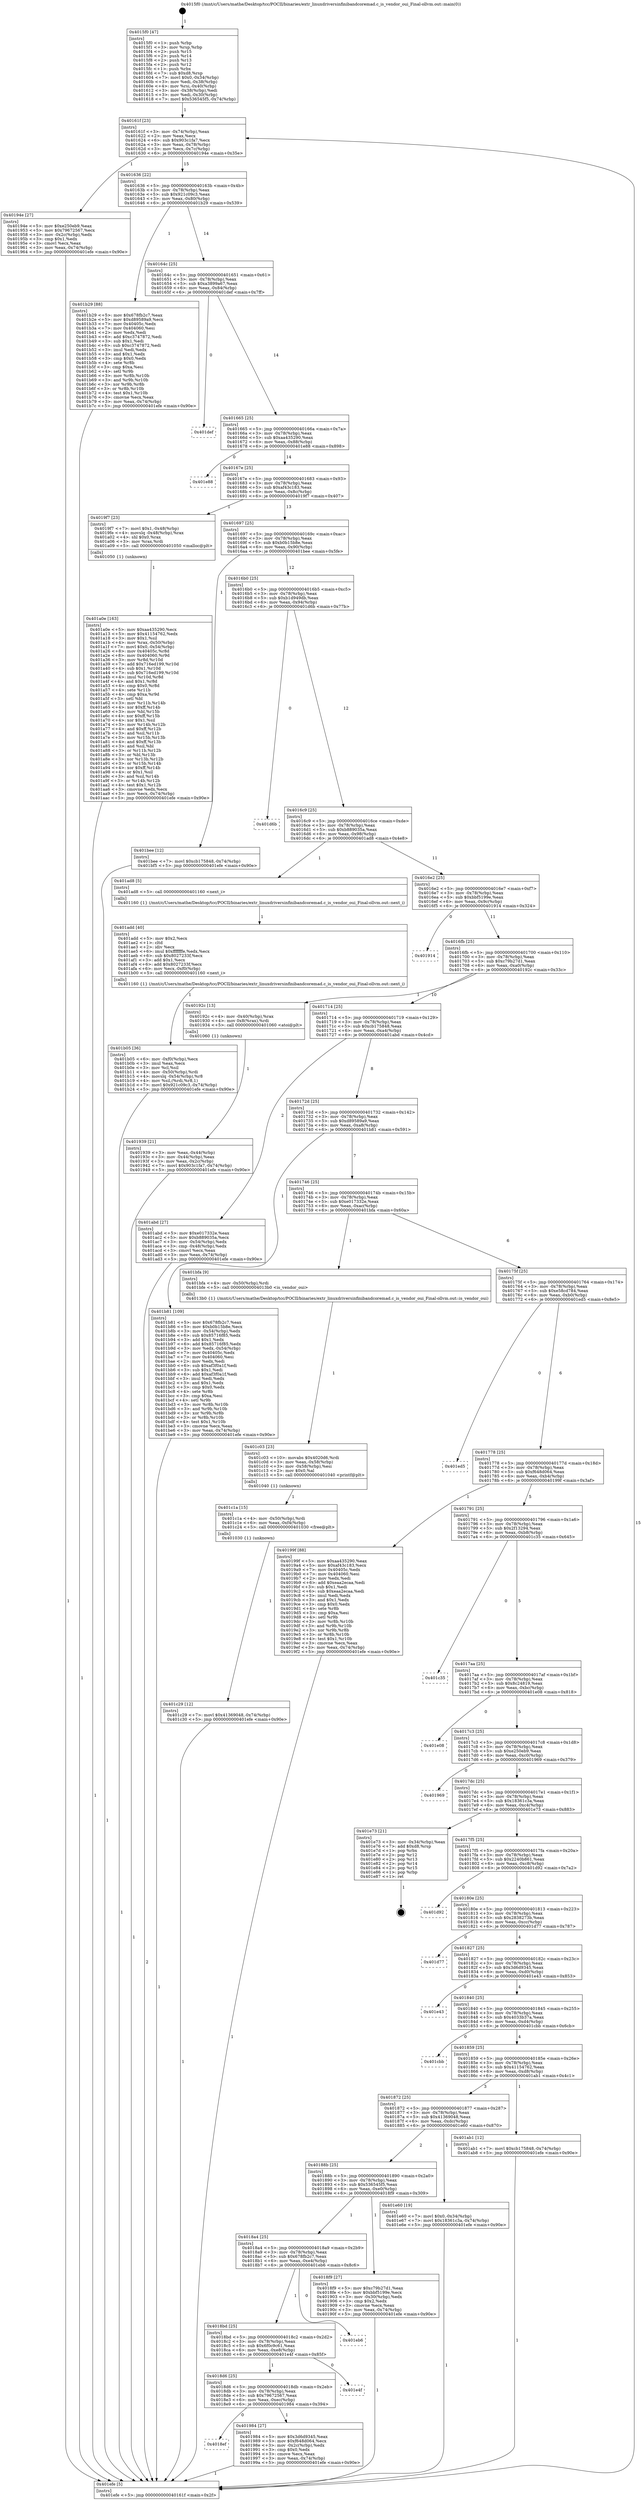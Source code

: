 digraph "0x4015f0" {
  label = "0x4015f0 (/mnt/c/Users/mathe/Desktop/tcc/POCII/binaries/extr_linuxdriversinfinibandcoremad.c_is_vendor_oui_Final-ollvm.out::main(0))"
  labelloc = "t"
  node[shape=record]

  Entry [label="",width=0.3,height=0.3,shape=circle,fillcolor=black,style=filled]
  "0x40161f" [label="{
     0x40161f [23]\l
     | [instrs]\l
     &nbsp;&nbsp;0x40161f \<+3\>: mov -0x74(%rbp),%eax\l
     &nbsp;&nbsp;0x401622 \<+2\>: mov %eax,%ecx\l
     &nbsp;&nbsp;0x401624 \<+6\>: sub $0x903c1fa7,%ecx\l
     &nbsp;&nbsp;0x40162a \<+3\>: mov %eax,-0x78(%rbp)\l
     &nbsp;&nbsp;0x40162d \<+3\>: mov %ecx,-0x7c(%rbp)\l
     &nbsp;&nbsp;0x401630 \<+6\>: je 000000000040194e \<main+0x35e\>\l
  }"]
  "0x40194e" [label="{
     0x40194e [27]\l
     | [instrs]\l
     &nbsp;&nbsp;0x40194e \<+5\>: mov $0xe250eb9,%eax\l
     &nbsp;&nbsp;0x401953 \<+5\>: mov $0x79672567,%ecx\l
     &nbsp;&nbsp;0x401958 \<+3\>: mov -0x2c(%rbp),%edx\l
     &nbsp;&nbsp;0x40195b \<+3\>: cmp $0x1,%edx\l
     &nbsp;&nbsp;0x40195e \<+3\>: cmovl %ecx,%eax\l
     &nbsp;&nbsp;0x401961 \<+3\>: mov %eax,-0x74(%rbp)\l
     &nbsp;&nbsp;0x401964 \<+5\>: jmp 0000000000401efe \<main+0x90e\>\l
  }"]
  "0x401636" [label="{
     0x401636 [22]\l
     | [instrs]\l
     &nbsp;&nbsp;0x401636 \<+5\>: jmp 000000000040163b \<main+0x4b\>\l
     &nbsp;&nbsp;0x40163b \<+3\>: mov -0x78(%rbp),%eax\l
     &nbsp;&nbsp;0x40163e \<+5\>: sub $0x921c09c3,%eax\l
     &nbsp;&nbsp;0x401643 \<+3\>: mov %eax,-0x80(%rbp)\l
     &nbsp;&nbsp;0x401646 \<+6\>: je 0000000000401b29 \<main+0x539\>\l
  }"]
  Exit [label="",width=0.3,height=0.3,shape=circle,fillcolor=black,style=filled,peripheries=2]
  "0x401b29" [label="{
     0x401b29 [88]\l
     | [instrs]\l
     &nbsp;&nbsp;0x401b29 \<+5\>: mov $0x678fb2c7,%eax\l
     &nbsp;&nbsp;0x401b2e \<+5\>: mov $0xd89589a9,%ecx\l
     &nbsp;&nbsp;0x401b33 \<+7\>: mov 0x40405c,%edx\l
     &nbsp;&nbsp;0x401b3a \<+7\>: mov 0x404060,%esi\l
     &nbsp;&nbsp;0x401b41 \<+2\>: mov %edx,%edi\l
     &nbsp;&nbsp;0x401b43 \<+6\>: add $0xc3747872,%edi\l
     &nbsp;&nbsp;0x401b49 \<+3\>: sub $0x1,%edi\l
     &nbsp;&nbsp;0x401b4c \<+6\>: sub $0xc3747872,%edi\l
     &nbsp;&nbsp;0x401b52 \<+3\>: imul %edi,%edx\l
     &nbsp;&nbsp;0x401b55 \<+3\>: and $0x1,%edx\l
     &nbsp;&nbsp;0x401b58 \<+3\>: cmp $0x0,%edx\l
     &nbsp;&nbsp;0x401b5b \<+4\>: sete %r8b\l
     &nbsp;&nbsp;0x401b5f \<+3\>: cmp $0xa,%esi\l
     &nbsp;&nbsp;0x401b62 \<+4\>: setl %r9b\l
     &nbsp;&nbsp;0x401b66 \<+3\>: mov %r8b,%r10b\l
     &nbsp;&nbsp;0x401b69 \<+3\>: and %r9b,%r10b\l
     &nbsp;&nbsp;0x401b6c \<+3\>: xor %r9b,%r8b\l
     &nbsp;&nbsp;0x401b6f \<+3\>: or %r8b,%r10b\l
     &nbsp;&nbsp;0x401b72 \<+4\>: test $0x1,%r10b\l
     &nbsp;&nbsp;0x401b76 \<+3\>: cmovne %ecx,%eax\l
     &nbsp;&nbsp;0x401b79 \<+3\>: mov %eax,-0x74(%rbp)\l
     &nbsp;&nbsp;0x401b7c \<+5\>: jmp 0000000000401efe \<main+0x90e\>\l
  }"]
  "0x40164c" [label="{
     0x40164c [25]\l
     | [instrs]\l
     &nbsp;&nbsp;0x40164c \<+5\>: jmp 0000000000401651 \<main+0x61\>\l
     &nbsp;&nbsp;0x401651 \<+3\>: mov -0x78(%rbp),%eax\l
     &nbsp;&nbsp;0x401654 \<+5\>: sub $0xa3899a67,%eax\l
     &nbsp;&nbsp;0x401659 \<+6\>: mov %eax,-0x84(%rbp)\l
     &nbsp;&nbsp;0x40165f \<+6\>: je 0000000000401def \<main+0x7ff\>\l
  }"]
  "0x401c29" [label="{
     0x401c29 [12]\l
     | [instrs]\l
     &nbsp;&nbsp;0x401c29 \<+7\>: movl $0x41369048,-0x74(%rbp)\l
     &nbsp;&nbsp;0x401c30 \<+5\>: jmp 0000000000401efe \<main+0x90e\>\l
  }"]
  "0x401def" [label="{
     0x401def\l
  }", style=dashed]
  "0x401665" [label="{
     0x401665 [25]\l
     | [instrs]\l
     &nbsp;&nbsp;0x401665 \<+5\>: jmp 000000000040166a \<main+0x7a\>\l
     &nbsp;&nbsp;0x40166a \<+3\>: mov -0x78(%rbp),%eax\l
     &nbsp;&nbsp;0x40166d \<+5\>: sub $0xaa435290,%eax\l
     &nbsp;&nbsp;0x401672 \<+6\>: mov %eax,-0x88(%rbp)\l
     &nbsp;&nbsp;0x401678 \<+6\>: je 0000000000401e88 \<main+0x898\>\l
  }"]
  "0x401c1a" [label="{
     0x401c1a [15]\l
     | [instrs]\l
     &nbsp;&nbsp;0x401c1a \<+4\>: mov -0x50(%rbp),%rdi\l
     &nbsp;&nbsp;0x401c1e \<+6\>: mov %eax,-0xf4(%rbp)\l
     &nbsp;&nbsp;0x401c24 \<+5\>: call 0000000000401030 \<free@plt\>\l
     | [calls]\l
     &nbsp;&nbsp;0x401030 \{1\} (unknown)\l
  }"]
  "0x401e88" [label="{
     0x401e88\l
  }", style=dashed]
  "0x40167e" [label="{
     0x40167e [25]\l
     | [instrs]\l
     &nbsp;&nbsp;0x40167e \<+5\>: jmp 0000000000401683 \<main+0x93\>\l
     &nbsp;&nbsp;0x401683 \<+3\>: mov -0x78(%rbp),%eax\l
     &nbsp;&nbsp;0x401686 \<+5\>: sub $0xaf43c183,%eax\l
     &nbsp;&nbsp;0x40168b \<+6\>: mov %eax,-0x8c(%rbp)\l
     &nbsp;&nbsp;0x401691 \<+6\>: je 00000000004019f7 \<main+0x407\>\l
  }"]
  "0x401c03" [label="{
     0x401c03 [23]\l
     | [instrs]\l
     &nbsp;&nbsp;0x401c03 \<+10\>: movabs $0x4020d6,%rdi\l
     &nbsp;&nbsp;0x401c0d \<+3\>: mov %eax,-0x58(%rbp)\l
     &nbsp;&nbsp;0x401c10 \<+3\>: mov -0x58(%rbp),%esi\l
     &nbsp;&nbsp;0x401c13 \<+2\>: mov $0x0,%al\l
     &nbsp;&nbsp;0x401c15 \<+5\>: call 0000000000401040 \<printf@plt\>\l
     | [calls]\l
     &nbsp;&nbsp;0x401040 \{1\} (unknown)\l
  }"]
  "0x4019f7" [label="{
     0x4019f7 [23]\l
     | [instrs]\l
     &nbsp;&nbsp;0x4019f7 \<+7\>: movl $0x1,-0x48(%rbp)\l
     &nbsp;&nbsp;0x4019fe \<+4\>: movslq -0x48(%rbp),%rax\l
     &nbsp;&nbsp;0x401a02 \<+4\>: shl $0x0,%rax\l
     &nbsp;&nbsp;0x401a06 \<+3\>: mov %rax,%rdi\l
     &nbsp;&nbsp;0x401a09 \<+5\>: call 0000000000401050 \<malloc@plt\>\l
     | [calls]\l
     &nbsp;&nbsp;0x401050 \{1\} (unknown)\l
  }"]
  "0x401697" [label="{
     0x401697 [25]\l
     | [instrs]\l
     &nbsp;&nbsp;0x401697 \<+5\>: jmp 000000000040169c \<main+0xac\>\l
     &nbsp;&nbsp;0x40169c \<+3\>: mov -0x78(%rbp),%eax\l
     &nbsp;&nbsp;0x40169f \<+5\>: sub $0xb0b15b8e,%eax\l
     &nbsp;&nbsp;0x4016a4 \<+6\>: mov %eax,-0x90(%rbp)\l
     &nbsp;&nbsp;0x4016aa \<+6\>: je 0000000000401bee \<main+0x5fe\>\l
  }"]
  "0x401b05" [label="{
     0x401b05 [36]\l
     | [instrs]\l
     &nbsp;&nbsp;0x401b05 \<+6\>: mov -0xf0(%rbp),%ecx\l
     &nbsp;&nbsp;0x401b0b \<+3\>: imul %eax,%ecx\l
     &nbsp;&nbsp;0x401b0e \<+3\>: mov %cl,%sil\l
     &nbsp;&nbsp;0x401b11 \<+4\>: mov -0x50(%rbp),%rdi\l
     &nbsp;&nbsp;0x401b15 \<+4\>: movslq -0x54(%rbp),%r8\l
     &nbsp;&nbsp;0x401b19 \<+4\>: mov %sil,(%rdi,%r8,1)\l
     &nbsp;&nbsp;0x401b1d \<+7\>: movl $0x921c09c3,-0x74(%rbp)\l
     &nbsp;&nbsp;0x401b24 \<+5\>: jmp 0000000000401efe \<main+0x90e\>\l
  }"]
  "0x401bee" [label="{
     0x401bee [12]\l
     | [instrs]\l
     &nbsp;&nbsp;0x401bee \<+7\>: movl $0xcb175848,-0x74(%rbp)\l
     &nbsp;&nbsp;0x401bf5 \<+5\>: jmp 0000000000401efe \<main+0x90e\>\l
  }"]
  "0x4016b0" [label="{
     0x4016b0 [25]\l
     | [instrs]\l
     &nbsp;&nbsp;0x4016b0 \<+5\>: jmp 00000000004016b5 \<main+0xc5\>\l
     &nbsp;&nbsp;0x4016b5 \<+3\>: mov -0x78(%rbp),%eax\l
     &nbsp;&nbsp;0x4016b8 \<+5\>: sub $0xb1d949db,%eax\l
     &nbsp;&nbsp;0x4016bd \<+6\>: mov %eax,-0x94(%rbp)\l
     &nbsp;&nbsp;0x4016c3 \<+6\>: je 0000000000401d6b \<main+0x77b\>\l
  }"]
  "0x401add" [label="{
     0x401add [40]\l
     | [instrs]\l
     &nbsp;&nbsp;0x401add \<+5\>: mov $0x2,%ecx\l
     &nbsp;&nbsp;0x401ae2 \<+1\>: cltd\l
     &nbsp;&nbsp;0x401ae3 \<+2\>: idiv %ecx\l
     &nbsp;&nbsp;0x401ae5 \<+6\>: imul $0xfffffffe,%edx,%ecx\l
     &nbsp;&nbsp;0x401aeb \<+6\>: sub $0x8027233f,%ecx\l
     &nbsp;&nbsp;0x401af1 \<+3\>: add $0x1,%ecx\l
     &nbsp;&nbsp;0x401af4 \<+6\>: add $0x8027233f,%ecx\l
     &nbsp;&nbsp;0x401afa \<+6\>: mov %ecx,-0xf0(%rbp)\l
     &nbsp;&nbsp;0x401b00 \<+5\>: call 0000000000401160 \<next_i\>\l
     | [calls]\l
     &nbsp;&nbsp;0x401160 \{1\} (/mnt/c/Users/mathe/Desktop/tcc/POCII/binaries/extr_linuxdriversinfinibandcoremad.c_is_vendor_oui_Final-ollvm.out::next_i)\l
  }"]
  "0x401d6b" [label="{
     0x401d6b\l
  }", style=dashed]
  "0x4016c9" [label="{
     0x4016c9 [25]\l
     | [instrs]\l
     &nbsp;&nbsp;0x4016c9 \<+5\>: jmp 00000000004016ce \<main+0xde\>\l
     &nbsp;&nbsp;0x4016ce \<+3\>: mov -0x78(%rbp),%eax\l
     &nbsp;&nbsp;0x4016d1 \<+5\>: sub $0xb889035a,%eax\l
     &nbsp;&nbsp;0x4016d6 \<+6\>: mov %eax,-0x98(%rbp)\l
     &nbsp;&nbsp;0x4016dc \<+6\>: je 0000000000401ad8 \<main+0x4e8\>\l
  }"]
  "0x401a0e" [label="{
     0x401a0e [163]\l
     | [instrs]\l
     &nbsp;&nbsp;0x401a0e \<+5\>: mov $0xaa435290,%ecx\l
     &nbsp;&nbsp;0x401a13 \<+5\>: mov $0x41154762,%edx\l
     &nbsp;&nbsp;0x401a18 \<+3\>: mov $0x1,%sil\l
     &nbsp;&nbsp;0x401a1b \<+4\>: mov %rax,-0x50(%rbp)\l
     &nbsp;&nbsp;0x401a1f \<+7\>: movl $0x0,-0x54(%rbp)\l
     &nbsp;&nbsp;0x401a26 \<+8\>: mov 0x40405c,%r8d\l
     &nbsp;&nbsp;0x401a2e \<+8\>: mov 0x404060,%r9d\l
     &nbsp;&nbsp;0x401a36 \<+3\>: mov %r8d,%r10d\l
     &nbsp;&nbsp;0x401a39 \<+7\>: add $0x716ed199,%r10d\l
     &nbsp;&nbsp;0x401a40 \<+4\>: sub $0x1,%r10d\l
     &nbsp;&nbsp;0x401a44 \<+7\>: sub $0x716ed199,%r10d\l
     &nbsp;&nbsp;0x401a4b \<+4\>: imul %r10d,%r8d\l
     &nbsp;&nbsp;0x401a4f \<+4\>: and $0x1,%r8d\l
     &nbsp;&nbsp;0x401a53 \<+4\>: cmp $0x0,%r8d\l
     &nbsp;&nbsp;0x401a57 \<+4\>: sete %r11b\l
     &nbsp;&nbsp;0x401a5b \<+4\>: cmp $0xa,%r9d\l
     &nbsp;&nbsp;0x401a5f \<+3\>: setl %bl\l
     &nbsp;&nbsp;0x401a62 \<+3\>: mov %r11b,%r14b\l
     &nbsp;&nbsp;0x401a65 \<+4\>: xor $0xff,%r14b\l
     &nbsp;&nbsp;0x401a69 \<+3\>: mov %bl,%r15b\l
     &nbsp;&nbsp;0x401a6c \<+4\>: xor $0xff,%r15b\l
     &nbsp;&nbsp;0x401a70 \<+4\>: xor $0x1,%sil\l
     &nbsp;&nbsp;0x401a74 \<+3\>: mov %r14b,%r12b\l
     &nbsp;&nbsp;0x401a77 \<+4\>: and $0xff,%r12b\l
     &nbsp;&nbsp;0x401a7b \<+3\>: and %sil,%r11b\l
     &nbsp;&nbsp;0x401a7e \<+3\>: mov %r15b,%r13b\l
     &nbsp;&nbsp;0x401a81 \<+4\>: and $0xff,%r13b\l
     &nbsp;&nbsp;0x401a85 \<+3\>: and %sil,%bl\l
     &nbsp;&nbsp;0x401a88 \<+3\>: or %r11b,%r12b\l
     &nbsp;&nbsp;0x401a8b \<+3\>: or %bl,%r13b\l
     &nbsp;&nbsp;0x401a8e \<+3\>: xor %r13b,%r12b\l
     &nbsp;&nbsp;0x401a91 \<+3\>: or %r15b,%r14b\l
     &nbsp;&nbsp;0x401a94 \<+4\>: xor $0xff,%r14b\l
     &nbsp;&nbsp;0x401a98 \<+4\>: or $0x1,%sil\l
     &nbsp;&nbsp;0x401a9c \<+3\>: and %sil,%r14b\l
     &nbsp;&nbsp;0x401a9f \<+3\>: or %r14b,%r12b\l
     &nbsp;&nbsp;0x401aa2 \<+4\>: test $0x1,%r12b\l
     &nbsp;&nbsp;0x401aa6 \<+3\>: cmovne %edx,%ecx\l
     &nbsp;&nbsp;0x401aa9 \<+3\>: mov %ecx,-0x74(%rbp)\l
     &nbsp;&nbsp;0x401aac \<+5\>: jmp 0000000000401efe \<main+0x90e\>\l
  }"]
  "0x401ad8" [label="{
     0x401ad8 [5]\l
     | [instrs]\l
     &nbsp;&nbsp;0x401ad8 \<+5\>: call 0000000000401160 \<next_i\>\l
     | [calls]\l
     &nbsp;&nbsp;0x401160 \{1\} (/mnt/c/Users/mathe/Desktop/tcc/POCII/binaries/extr_linuxdriversinfinibandcoremad.c_is_vendor_oui_Final-ollvm.out::next_i)\l
  }"]
  "0x4016e2" [label="{
     0x4016e2 [25]\l
     | [instrs]\l
     &nbsp;&nbsp;0x4016e2 \<+5\>: jmp 00000000004016e7 \<main+0xf7\>\l
     &nbsp;&nbsp;0x4016e7 \<+3\>: mov -0x78(%rbp),%eax\l
     &nbsp;&nbsp;0x4016ea \<+5\>: sub $0xbbf5199e,%eax\l
     &nbsp;&nbsp;0x4016ef \<+6\>: mov %eax,-0x9c(%rbp)\l
     &nbsp;&nbsp;0x4016f5 \<+6\>: je 0000000000401914 \<main+0x324\>\l
  }"]
  "0x4018ef" [label="{
     0x4018ef\l
  }", style=dashed]
  "0x401914" [label="{
     0x401914\l
  }", style=dashed]
  "0x4016fb" [label="{
     0x4016fb [25]\l
     | [instrs]\l
     &nbsp;&nbsp;0x4016fb \<+5\>: jmp 0000000000401700 \<main+0x110\>\l
     &nbsp;&nbsp;0x401700 \<+3\>: mov -0x78(%rbp),%eax\l
     &nbsp;&nbsp;0x401703 \<+5\>: sub $0xc79b27d1,%eax\l
     &nbsp;&nbsp;0x401708 \<+6\>: mov %eax,-0xa0(%rbp)\l
     &nbsp;&nbsp;0x40170e \<+6\>: je 000000000040192c \<main+0x33c\>\l
  }"]
  "0x401984" [label="{
     0x401984 [27]\l
     | [instrs]\l
     &nbsp;&nbsp;0x401984 \<+5\>: mov $0x3d6d9345,%eax\l
     &nbsp;&nbsp;0x401989 \<+5\>: mov $0xf648d064,%ecx\l
     &nbsp;&nbsp;0x40198e \<+3\>: mov -0x2c(%rbp),%edx\l
     &nbsp;&nbsp;0x401991 \<+3\>: cmp $0x0,%edx\l
     &nbsp;&nbsp;0x401994 \<+3\>: cmove %ecx,%eax\l
     &nbsp;&nbsp;0x401997 \<+3\>: mov %eax,-0x74(%rbp)\l
     &nbsp;&nbsp;0x40199a \<+5\>: jmp 0000000000401efe \<main+0x90e\>\l
  }"]
  "0x40192c" [label="{
     0x40192c [13]\l
     | [instrs]\l
     &nbsp;&nbsp;0x40192c \<+4\>: mov -0x40(%rbp),%rax\l
     &nbsp;&nbsp;0x401930 \<+4\>: mov 0x8(%rax),%rdi\l
     &nbsp;&nbsp;0x401934 \<+5\>: call 0000000000401060 \<atoi@plt\>\l
     | [calls]\l
     &nbsp;&nbsp;0x401060 \{1\} (unknown)\l
  }"]
  "0x401714" [label="{
     0x401714 [25]\l
     | [instrs]\l
     &nbsp;&nbsp;0x401714 \<+5\>: jmp 0000000000401719 \<main+0x129\>\l
     &nbsp;&nbsp;0x401719 \<+3\>: mov -0x78(%rbp),%eax\l
     &nbsp;&nbsp;0x40171c \<+5\>: sub $0xcb175848,%eax\l
     &nbsp;&nbsp;0x401721 \<+6\>: mov %eax,-0xa4(%rbp)\l
     &nbsp;&nbsp;0x401727 \<+6\>: je 0000000000401abd \<main+0x4cd\>\l
  }"]
  "0x4018d6" [label="{
     0x4018d6 [25]\l
     | [instrs]\l
     &nbsp;&nbsp;0x4018d6 \<+5\>: jmp 00000000004018db \<main+0x2eb\>\l
     &nbsp;&nbsp;0x4018db \<+3\>: mov -0x78(%rbp),%eax\l
     &nbsp;&nbsp;0x4018de \<+5\>: sub $0x79672567,%eax\l
     &nbsp;&nbsp;0x4018e3 \<+6\>: mov %eax,-0xec(%rbp)\l
     &nbsp;&nbsp;0x4018e9 \<+6\>: je 0000000000401984 \<main+0x394\>\l
  }"]
  "0x401abd" [label="{
     0x401abd [27]\l
     | [instrs]\l
     &nbsp;&nbsp;0x401abd \<+5\>: mov $0xe017332e,%eax\l
     &nbsp;&nbsp;0x401ac2 \<+5\>: mov $0xb889035a,%ecx\l
     &nbsp;&nbsp;0x401ac7 \<+3\>: mov -0x54(%rbp),%edx\l
     &nbsp;&nbsp;0x401aca \<+3\>: cmp -0x48(%rbp),%edx\l
     &nbsp;&nbsp;0x401acd \<+3\>: cmovl %ecx,%eax\l
     &nbsp;&nbsp;0x401ad0 \<+3\>: mov %eax,-0x74(%rbp)\l
     &nbsp;&nbsp;0x401ad3 \<+5\>: jmp 0000000000401efe \<main+0x90e\>\l
  }"]
  "0x40172d" [label="{
     0x40172d [25]\l
     | [instrs]\l
     &nbsp;&nbsp;0x40172d \<+5\>: jmp 0000000000401732 \<main+0x142\>\l
     &nbsp;&nbsp;0x401732 \<+3\>: mov -0x78(%rbp),%eax\l
     &nbsp;&nbsp;0x401735 \<+5\>: sub $0xd89589a9,%eax\l
     &nbsp;&nbsp;0x40173a \<+6\>: mov %eax,-0xa8(%rbp)\l
     &nbsp;&nbsp;0x401740 \<+6\>: je 0000000000401b81 \<main+0x591\>\l
  }"]
  "0x401e4f" [label="{
     0x401e4f\l
  }", style=dashed]
  "0x401b81" [label="{
     0x401b81 [109]\l
     | [instrs]\l
     &nbsp;&nbsp;0x401b81 \<+5\>: mov $0x678fb2c7,%eax\l
     &nbsp;&nbsp;0x401b86 \<+5\>: mov $0xb0b15b8e,%ecx\l
     &nbsp;&nbsp;0x401b8b \<+3\>: mov -0x54(%rbp),%edx\l
     &nbsp;&nbsp;0x401b8e \<+6\>: sub $0x85716f85,%edx\l
     &nbsp;&nbsp;0x401b94 \<+3\>: add $0x1,%edx\l
     &nbsp;&nbsp;0x401b97 \<+6\>: add $0x85716f85,%edx\l
     &nbsp;&nbsp;0x401b9d \<+3\>: mov %edx,-0x54(%rbp)\l
     &nbsp;&nbsp;0x401ba0 \<+7\>: mov 0x40405c,%edx\l
     &nbsp;&nbsp;0x401ba7 \<+7\>: mov 0x404060,%esi\l
     &nbsp;&nbsp;0x401bae \<+2\>: mov %edx,%edi\l
     &nbsp;&nbsp;0x401bb0 \<+6\>: sub $0xaf3f0a1f,%edi\l
     &nbsp;&nbsp;0x401bb6 \<+3\>: sub $0x1,%edi\l
     &nbsp;&nbsp;0x401bb9 \<+6\>: add $0xaf3f0a1f,%edi\l
     &nbsp;&nbsp;0x401bbf \<+3\>: imul %edi,%edx\l
     &nbsp;&nbsp;0x401bc2 \<+3\>: and $0x1,%edx\l
     &nbsp;&nbsp;0x401bc5 \<+3\>: cmp $0x0,%edx\l
     &nbsp;&nbsp;0x401bc8 \<+4\>: sete %r8b\l
     &nbsp;&nbsp;0x401bcc \<+3\>: cmp $0xa,%esi\l
     &nbsp;&nbsp;0x401bcf \<+4\>: setl %r9b\l
     &nbsp;&nbsp;0x401bd3 \<+3\>: mov %r8b,%r10b\l
     &nbsp;&nbsp;0x401bd6 \<+3\>: and %r9b,%r10b\l
     &nbsp;&nbsp;0x401bd9 \<+3\>: xor %r9b,%r8b\l
     &nbsp;&nbsp;0x401bdc \<+3\>: or %r8b,%r10b\l
     &nbsp;&nbsp;0x401bdf \<+4\>: test $0x1,%r10b\l
     &nbsp;&nbsp;0x401be3 \<+3\>: cmovne %ecx,%eax\l
     &nbsp;&nbsp;0x401be6 \<+3\>: mov %eax,-0x74(%rbp)\l
     &nbsp;&nbsp;0x401be9 \<+5\>: jmp 0000000000401efe \<main+0x90e\>\l
  }"]
  "0x401746" [label="{
     0x401746 [25]\l
     | [instrs]\l
     &nbsp;&nbsp;0x401746 \<+5\>: jmp 000000000040174b \<main+0x15b\>\l
     &nbsp;&nbsp;0x40174b \<+3\>: mov -0x78(%rbp),%eax\l
     &nbsp;&nbsp;0x40174e \<+5\>: sub $0xe017332e,%eax\l
     &nbsp;&nbsp;0x401753 \<+6\>: mov %eax,-0xac(%rbp)\l
     &nbsp;&nbsp;0x401759 \<+6\>: je 0000000000401bfa \<main+0x60a\>\l
  }"]
  "0x4018bd" [label="{
     0x4018bd [25]\l
     | [instrs]\l
     &nbsp;&nbsp;0x4018bd \<+5\>: jmp 00000000004018c2 \<main+0x2d2\>\l
     &nbsp;&nbsp;0x4018c2 \<+3\>: mov -0x78(%rbp),%eax\l
     &nbsp;&nbsp;0x4018c5 \<+5\>: sub $0x6f0c9c61,%eax\l
     &nbsp;&nbsp;0x4018ca \<+6\>: mov %eax,-0xe8(%rbp)\l
     &nbsp;&nbsp;0x4018d0 \<+6\>: je 0000000000401e4f \<main+0x85f\>\l
  }"]
  "0x401bfa" [label="{
     0x401bfa [9]\l
     | [instrs]\l
     &nbsp;&nbsp;0x401bfa \<+4\>: mov -0x50(%rbp),%rdi\l
     &nbsp;&nbsp;0x401bfe \<+5\>: call 00000000004013b0 \<is_vendor_oui\>\l
     | [calls]\l
     &nbsp;&nbsp;0x4013b0 \{1\} (/mnt/c/Users/mathe/Desktop/tcc/POCII/binaries/extr_linuxdriversinfinibandcoremad.c_is_vendor_oui_Final-ollvm.out::is_vendor_oui)\l
  }"]
  "0x40175f" [label="{
     0x40175f [25]\l
     | [instrs]\l
     &nbsp;&nbsp;0x40175f \<+5\>: jmp 0000000000401764 \<main+0x174\>\l
     &nbsp;&nbsp;0x401764 \<+3\>: mov -0x78(%rbp),%eax\l
     &nbsp;&nbsp;0x401767 \<+5\>: sub $0xe58cd784,%eax\l
     &nbsp;&nbsp;0x40176c \<+6\>: mov %eax,-0xb0(%rbp)\l
     &nbsp;&nbsp;0x401772 \<+6\>: je 0000000000401ed5 \<main+0x8e5\>\l
  }"]
  "0x401eb6" [label="{
     0x401eb6\l
  }", style=dashed]
  "0x401ed5" [label="{
     0x401ed5\l
  }", style=dashed]
  "0x401778" [label="{
     0x401778 [25]\l
     | [instrs]\l
     &nbsp;&nbsp;0x401778 \<+5\>: jmp 000000000040177d \<main+0x18d\>\l
     &nbsp;&nbsp;0x40177d \<+3\>: mov -0x78(%rbp),%eax\l
     &nbsp;&nbsp;0x401780 \<+5\>: sub $0xf648d064,%eax\l
     &nbsp;&nbsp;0x401785 \<+6\>: mov %eax,-0xb4(%rbp)\l
     &nbsp;&nbsp;0x40178b \<+6\>: je 000000000040199f \<main+0x3af\>\l
  }"]
  "0x401939" [label="{
     0x401939 [21]\l
     | [instrs]\l
     &nbsp;&nbsp;0x401939 \<+3\>: mov %eax,-0x44(%rbp)\l
     &nbsp;&nbsp;0x40193c \<+3\>: mov -0x44(%rbp),%eax\l
     &nbsp;&nbsp;0x40193f \<+3\>: mov %eax,-0x2c(%rbp)\l
     &nbsp;&nbsp;0x401942 \<+7\>: movl $0x903c1fa7,-0x74(%rbp)\l
     &nbsp;&nbsp;0x401949 \<+5\>: jmp 0000000000401efe \<main+0x90e\>\l
  }"]
  "0x40199f" [label="{
     0x40199f [88]\l
     | [instrs]\l
     &nbsp;&nbsp;0x40199f \<+5\>: mov $0xaa435290,%eax\l
     &nbsp;&nbsp;0x4019a4 \<+5\>: mov $0xaf43c183,%ecx\l
     &nbsp;&nbsp;0x4019a9 \<+7\>: mov 0x40405c,%edx\l
     &nbsp;&nbsp;0x4019b0 \<+7\>: mov 0x404060,%esi\l
     &nbsp;&nbsp;0x4019b7 \<+2\>: mov %edx,%edi\l
     &nbsp;&nbsp;0x4019b9 \<+6\>: add $0xeaa2ecaa,%edi\l
     &nbsp;&nbsp;0x4019bf \<+3\>: sub $0x1,%edi\l
     &nbsp;&nbsp;0x4019c2 \<+6\>: sub $0xeaa2ecaa,%edi\l
     &nbsp;&nbsp;0x4019c8 \<+3\>: imul %edi,%edx\l
     &nbsp;&nbsp;0x4019cb \<+3\>: and $0x1,%edx\l
     &nbsp;&nbsp;0x4019ce \<+3\>: cmp $0x0,%edx\l
     &nbsp;&nbsp;0x4019d1 \<+4\>: sete %r8b\l
     &nbsp;&nbsp;0x4019d5 \<+3\>: cmp $0xa,%esi\l
     &nbsp;&nbsp;0x4019d8 \<+4\>: setl %r9b\l
     &nbsp;&nbsp;0x4019dc \<+3\>: mov %r8b,%r10b\l
     &nbsp;&nbsp;0x4019df \<+3\>: and %r9b,%r10b\l
     &nbsp;&nbsp;0x4019e2 \<+3\>: xor %r9b,%r8b\l
     &nbsp;&nbsp;0x4019e5 \<+3\>: or %r8b,%r10b\l
     &nbsp;&nbsp;0x4019e8 \<+4\>: test $0x1,%r10b\l
     &nbsp;&nbsp;0x4019ec \<+3\>: cmovne %ecx,%eax\l
     &nbsp;&nbsp;0x4019ef \<+3\>: mov %eax,-0x74(%rbp)\l
     &nbsp;&nbsp;0x4019f2 \<+5\>: jmp 0000000000401efe \<main+0x90e\>\l
  }"]
  "0x401791" [label="{
     0x401791 [25]\l
     | [instrs]\l
     &nbsp;&nbsp;0x401791 \<+5\>: jmp 0000000000401796 \<main+0x1a6\>\l
     &nbsp;&nbsp;0x401796 \<+3\>: mov -0x78(%rbp),%eax\l
     &nbsp;&nbsp;0x401799 \<+5\>: sub $0x2f13294,%eax\l
     &nbsp;&nbsp;0x40179e \<+6\>: mov %eax,-0xb8(%rbp)\l
     &nbsp;&nbsp;0x4017a4 \<+6\>: je 0000000000401c35 \<main+0x645\>\l
  }"]
  "0x4015f0" [label="{
     0x4015f0 [47]\l
     | [instrs]\l
     &nbsp;&nbsp;0x4015f0 \<+1\>: push %rbp\l
     &nbsp;&nbsp;0x4015f1 \<+3\>: mov %rsp,%rbp\l
     &nbsp;&nbsp;0x4015f4 \<+2\>: push %r15\l
     &nbsp;&nbsp;0x4015f6 \<+2\>: push %r14\l
     &nbsp;&nbsp;0x4015f8 \<+2\>: push %r13\l
     &nbsp;&nbsp;0x4015fa \<+2\>: push %r12\l
     &nbsp;&nbsp;0x4015fc \<+1\>: push %rbx\l
     &nbsp;&nbsp;0x4015fd \<+7\>: sub $0xd8,%rsp\l
     &nbsp;&nbsp;0x401604 \<+7\>: movl $0x0,-0x34(%rbp)\l
     &nbsp;&nbsp;0x40160b \<+3\>: mov %edi,-0x38(%rbp)\l
     &nbsp;&nbsp;0x40160e \<+4\>: mov %rsi,-0x40(%rbp)\l
     &nbsp;&nbsp;0x401612 \<+3\>: mov -0x38(%rbp),%edi\l
     &nbsp;&nbsp;0x401615 \<+3\>: mov %edi,-0x30(%rbp)\l
     &nbsp;&nbsp;0x401618 \<+7\>: movl $0x536545f5,-0x74(%rbp)\l
  }"]
  "0x401c35" [label="{
     0x401c35\l
  }", style=dashed]
  "0x4017aa" [label="{
     0x4017aa [25]\l
     | [instrs]\l
     &nbsp;&nbsp;0x4017aa \<+5\>: jmp 00000000004017af \<main+0x1bf\>\l
     &nbsp;&nbsp;0x4017af \<+3\>: mov -0x78(%rbp),%eax\l
     &nbsp;&nbsp;0x4017b2 \<+5\>: sub $0x8c24819,%eax\l
     &nbsp;&nbsp;0x4017b7 \<+6\>: mov %eax,-0xbc(%rbp)\l
     &nbsp;&nbsp;0x4017bd \<+6\>: je 0000000000401e08 \<main+0x818\>\l
  }"]
  "0x401efe" [label="{
     0x401efe [5]\l
     | [instrs]\l
     &nbsp;&nbsp;0x401efe \<+5\>: jmp 000000000040161f \<main+0x2f\>\l
  }"]
  "0x401e08" [label="{
     0x401e08\l
  }", style=dashed]
  "0x4017c3" [label="{
     0x4017c3 [25]\l
     | [instrs]\l
     &nbsp;&nbsp;0x4017c3 \<+5\>: jmp 00000000004017c8 \<main+0x1d8\>\l
     &nbsp;&nbsp;0x4017c8 \<+3\>: mov -0x78(%rbp),%eax\l
     &nbsp;&nbsp;0x4017cb \<+5\>: sub $0xe250eb9,%eax\l
     &nbsp;&nbsp;0x4017d0 \<+6\>: mov %eax,-0xc0(%rbp)\l
     &nbsp;&nbsp;0x4017d6 \<+6\>: je 0000000000401969 \<main+0x379\>\l
  }"]
  "0x4018a4" [label="{
     0x4018a4 [25]\l
     | [instrs]\l
     &nbsp;&nbsp;0x4018a4 \<+5\>: jmp 00000000004018a9 \<main+0x2b9\>\l
     &nbsp;&nbsp;0x4018a9 \<+3\>: mov -0x78(%rbp),%eax\l
     &nbsp;&nbsp;0x4018ac \<+5\>: sub $0x678fb2c7,%eax\l
     &nbsp;&nbsp;0x4018b1 \<+6\>: mov %eax,-0xe4(%rbp)\l
     &nbsp;&nbsp;0x4018b7 \<+6\>: je 0000000000401eb6 \<main+0x8c6\>\l
  }"]
  "0x401969" [label="{
     0x401969\l
  }", style=dashed]
  "0x4017dc" [label="{
     0x4017dc [25]\l
     | [instrs]\l
     &nbsp;&nbsp;0x4017dc \<+5\>: jmp 00000000004017e1 \<main+0x1f1\>\l
     &nbsp;&nbsp;0x4017e1 \<+3\>: mov -0x78(%rbp),%eax\l
     &nbsp;&nbsp;0x4017e4 \<+5\>: sub $0x18361c3a,%eax\l
     &nbsp;&nbsp;0x4017e9 \<+6\>: mov %eax,-0xc4(%rbp)\l
     &nbsp;&nbsp;0x4017ef \<+6\>: je 0000000000401e73 \<main+0x883\>\l
  }"]
  "0x4018f9" [label="{
     0x4018f9 [27]\l
     | [instrs]\l
     &nbsp;&nbsp;0x4018f9 \<+5\>: mov $0xc79b27d1,%eax\l
     &nbsp;&nbsp;0x4018fe \<+5\>: mov $0xbbf5199e,%ecx\l
     &nbsp;&nbsp;0x401903 \<+3\>: mov -0x30(%rbp),%edx\l
     &nbsp;&nbsp;0x401906 \<+3\>: cmp $0x2,%edx\l
     &nbsp;&nbsp;0x401909 \<+3\>: cmovne %ecx,%eax\l
     &nbsp;&nbsp;0x40190c \<+3\>: mov %eax,-0x74(%rbp)\l
     &nbsp;&nbsp;0x40190f \<+5\>: jmp 0000000000401efe \<main+0x90e\>\l
  }"]
  "0x401e73" [label="{
     0x401e73 [21]\l
     | [instrs]\l
     &nbsp;&nbsp;0x401e73 \<+3\>: mov -0x34(%rbp),%eax\l
     &nbsp;&nbsp;0x401e76 \<+7\>: add $0xd8,%rsp\l
     &nbsp;&nbsp;0x401e7d \<+1\>: pop %rbx\l
     &nbsp;&nbsp;0x401e7e \<+2\>: pop %r12\l
     &nbsp;&nbsp;0x401e80 \<+2\>: pop %r13\l
     &nbsp;&nbsp;0x401e82 \<+2\>: pop %r14\l
     &nbsp;&nbsp;0x401e84 \<+2\>: pop %r15\l
     &nbsp;&nbsp;0x401e86 \<+1\>: pop %rbp\l
     &nbsp;&nbsp;0x401e87 \<+1\>: ret\l
  }"]
  "0x4017f5" [label="{
     0x4017f5 [25]\l
     | [instrs]\l
     &nbsp;&nbsp;0x4017f5 \<+5\>: jmp 00000000004017fa \<main+0x20a\>\l
     &nbsp;&nbsp;0x4017fa \<+3\>: mov -0x78(%rbp),%eax\l
     &nbsp;&nbsp;0x4017fd \<+5\>: sub $0x2240b861,%eax\l
     &nbsp;&nbsp;0x401802 \<+6\>: mov %eax,-0xc8(%rbp)\l
     &nbsp;&nbsp;0x401808 \<+6\>: je 0000000000401d92 \<main+0x7a2\>\l
  }"]
  "0x40188b" [label="{
     0x40188b [25]\l
     | [instrs]\l
     &nbsp;&nbsp;0x40188b \<+5\>: jmp 0000000000401890 \<main+0x2a0\>\l
     &nbsp;&nbsp;0x401890 \<+3\>: mov -0x78(%rbp),%eax\l
     &nbsp;&nbsp;0x401893 \<+5\>: sub $0x536545f5,%eax\l
     &nbsp;&nbsp;0x401898 \<+6\>: mov %eax,-0xe0(%rbp)\l
     &nbsp;&nbsp;0x40189e \<+6\>: je 00000000004018f9 \<main+0x309\>\l
  }"]
  "0x401d92" [label="{
     0x401d92\l
  }", style=dashed]
  "0x40180e" [label="{
     0x40180e [25]\l
     | [instrs]\l
     &nbsp;&nbsp;0x40180e \<+5\>: jmp 0000000000401813 \<main+0x223\>\l
     &nbsp;&nbsp;0x401813 \<+3\>: mov -0x78(%rbp),%eax\l
     &nbsp;&nbsp;0x401816 \<+5\>: sub $0x2838273b,%eax\l
     &nbsp;&nbsp;0x40181b \<+6\>: mov %eax,-0xcc(%rbp)\l
     &nbsp;&nbsp;0x401821 \<+6\>: je 0000000000401d77 \<main+0x787\>\l
  }"]
  "0x401e60" [label="{
     0x401e60 [19]\l
     | [instrs]\l
     &nbsp;&nbsp;0x401e60 \<+7\>: movl $0x0,-0x34(%rbp)\l
     &nbsp;&nbsp;0x401e67 \<+7\>: movl $0x18361c3a,-0x74(%rbp)\l
     &nbsp;&nbsp;0x401e6e \<+5\>: jmp 0000000000401efe \<main+0x90e\>\l
  }"]
  "0x401d77" [label="{
     0x401d77\l
  }", style=dashed]
  "0x401827" [label="{
     0x401827 [25]\l
     | [instrs]\l
     &nbsp;&nbsp;0x401827 \<+5\>: jmp 000000000040182c \<main+0x23c\>\l
     &nbsp;&nbsp;0x40182c \<+3\>: mov -0x78(%rbp),%eax\l
     &nbsp;&nbsp;0x40182f \<+5\>: sub $0x3d6d9345,%eax\l
     &nbsp;&nbsp;0x401834 \<+6\>: mov %eax,-0xd0(%rbp)\l
     &nbsp;&nbsp;0x40183a \<+6\>: je 0000000000401e43 \<main+0x853\>\l
  }"]
  "0x401872" [label="{
     0x401872 [25]\l
     | [instrs]\l
     &nbsp;&nbsp;0x401872 \<+5\>: jmp 0000000000401877 \<main+0x287\>\l
     &nbsp;&nbsp;0x401877 \<+3\>: mov -0x78(%rbp),%eax\l
     &nbsp;&nbsp;0x40187a \<+5\>: sub $0x41369048,%eax\l
     &nbsp;&nbsp;0x40187f \<+6\>: mov %eax,-0xdc(%rbp)\l
     &nbsp;&nbsp;0x401885 \<+6\>: je 0000000000401e60 \<main+0x870\>\l
  }"]
  "0x401e43" [label="{
     0x401e43\l
  }", style=dashed]
  "0x401840" [label="{
     0x401840 [25]\l
     | [instrs]\l
     &nbsp;&nbsp;0x401840 \<+5\>: jmp 0000000000401845 \<main+0x255\>\l
     &nbsp;&nbsp;0x401845 \<+3\>: mov -0x78(%rbp),%eax\l
     &nbsp;&nbsp;0x401848 \<+5\>: sub $0x4033b37a,%eax\l
     &nbsp;&nbsp;0x40184d \<+6\>: mov %eax,-0xd4(%rbp)\l
     &nbsp;&nbsp;0x401853 \<+6\>: je 0000000000401cbb \<main+0x6cb\>\l
  }"]
  "0x401ab1" [label="{
     0x401ab1 [12]\l
     | [instrs]\l
     &nbsp;&nbsp;0x401ab1 \<+7\>: movl $0xcb175848,-0x74(%rbp)\l
     &nbsp;&nbsp;0x401ab8 \<+5\>: jmp 0000000000401efe \<main+0x90e\>\l
  }"]
  "0x401cbb" [label="{
     0x401cbb\l
  }", style=dashed]
  "0x401859" [label="{
     0x401859 [25]\l
     | [instrs]\l
     &nbsp;&nbsp;0x401859 \<+5\>: jmp 000000000040185e \<main+0x26e\>\l
     &nbsp;&nbsp;0x40185e \<+3\>: mov -0x78(%rbp),%eax\l
     &nbsp;&nbsp;0x401861 \<+5\>: sub $0x41154762,%eax\l
     &nbsp;&nbsp;0x401866 \<+6\>: mov %eax,-0xd8(%rbp)\l
     &nbsp;&nbsp;0x40186c \<+6\>: je 0000000000401ab1 \<main+0x4c1\>\l
  }"]
  Entry -> "0x4015f0" [label=" 1"]
  "0x40161f" -> "0x40194e" [label=" 1"]
  "0x40161f" -> "0x401636" [label=" 15"]
  "0x401e73" -> Exit [label=" 1"]
  "0x401636" -> "0x401b29" [label=" 1"]
  "0x401636" -> "0x40164c" [label=" 14"]
  "0x401e60" -> "0x401efe" [label=" 1"]
  "0x40164c" -> "0x401def" [label=" 0"]
  "0x40164c" -> "0x401665" [label=" 14"]
  "0x401c29" -> "0x401efe" [label=" 1"]
  "0x401665" -> "0x401e88" [label=" 0"]
  "0x401665" -> "0x40167e" [label=" 14"]
  "0x401c1a" -> "0x401c29" [label=" 1"]
  "0x40167e" -> "0x4019f7" [label=" 1"]
  "0x40167e" -> "0x401697" [label=" 13"]
  "0x401c03" -> "0x401c1a" [label=" 1"]
  "0x401697" -> "0x401bee" [label=" 1"]
  "0x401697" -> "0x4016b0" [label=" 12"]
  "0x401bfa" -> "0x401c03" [label=" 1"]
  "0x4016b0" -> "0x401d6b" [label=" 0"]
  "0x4016b0" -> "0x4016c9" [label=" 12"]
  "0x401bee" -> "0x401efe" [label=" 1"]
  "0x4016c9" -> "0x401ad8" [label=" 1"]
  "0x4016c9" -> "0x4016e2" [label=" 11"]
  "0x401b81" -> "0x401efe" [label=" 1"]
  "0x4016e2" -> "0x401914" [label=" 0"]
  "0x4016e2" -> "0x4016fb" [label=" 11"]
  "0x401b29" -> "0x401efe" [label=" 1"]
  "0x4016fb" -> "0x40192c" [label=" 1"]
  "0x4016fb" -> "0x401714" [label=" 10"]
  "0x401b05" -> "0x401efe" [label=" 1"]
  "0x401714" -> "0x401abd" [label=" 2"]
  "0x401714" -> "0x40172d" [label=" 8"]
  "0x401ad8" -> "0x401add" [label=" 1"]
  "0x40172d" -> "0x401b81" [label=" 1"]
  "0x40172d" -> "0x401746" [label=" 7"]
  "0x401abd" -> "0x401efe" [label=" 2"]
  "0x401746" -> "0x401bfa" [label=" 1"]
  "0x401746" -> "0x40175f" [label=" 6"]
  "0x401a0e" -> "0x401efe" [label=" 1"]
  "0x40175f" -> "0x401ed5" [label=" 0"]
  "0x40175f" -> "0x401778" [label=" 6"]
  "0x4019f7" -> "0x401a0e" [label=" 1"]
  "0x401778" -> "0x40199f" [label=" 1"]
  "0x401778" -> "0x401791" [label=" 5"]
  "0x401984" -> "0x401efe" [label=" 1"]
  "0x401791" -> "0x401c35" [label=" 0"]
  "0x401791" -> "0x4017aa" [label=" 5"]
  "0x4018d6" -> "0x4018ef" [label=" 0"]
  "0x4017aa" -> "0x401e08" [label=" 0"]
  "0x4017aa" -> "0x4017c3" [label=" 5"]
  "0x4018d6" -> "0x401984" [label=" 1"]
  "0x4017c3" -> "0x401969" [label=" 0"]
  "0x4017c3" -> "0x4017dc" [label=" 5"]
  "0x401add" -> "0x401b05" [label=" 1"]
  "0x4017dc" -> "0x401e73" [label=" 1"]
  "0x4017dc" -> "0x4017f5" [label=" 4"]
  "0x4018bd" -> "0x4018d6" [label=" 1"]
  "0x4017f5" -> "0x401d92" [label=" 0"]
  "0x4017f5" -> "0x40180e" [label=" 4"]
  "0x401ab1" -> "0x401efe" [label=" 1"]
  "0x40180e" -> "0x401d77" [label=" 0"]
  "0x40180e" -> "0x401827" [label=" 4"]
  "0x4018a4" -> "0x4018bd" [label=" 1"]
  "0x401827" -> "0x401e43" [label=" 0"]
  "0x401827" -> "0x401840" [label=" 4"]
  "0x40199f" -> "0x401efe" [label=" 1"]
  "0x401840" -> "0x401cbb" [label=" 0"]
  "0x401840" -> "0x401859" [label=" 4"]
  "0x40194e" -> "0x401efe" [label=" 1"]
  "0x401859" -> "0x401ab1" [label=" 1"]
  "0x401859" -> "0x401872" [label=" 3"]
  "0x4018a4" -> "0x401eb6" [label=" 0"]
  "0x401872" -> "0x401e60" [label=" 1"]
  "0x401872" -> "0x40188b" [label=" 2"]
  "0x4018bd" -> "0x401e4f" [label=" 0"]
  "0x40188b" -> "0x4018f9" [label=" 1"]
  "0x40188b" -> "0x4018a4" [label=" 1"]
  "0x4018f9" -> "0x401efe" [label=" 1"]
  "0x4015f0" -> "0x40161f" [label=" 1"]
  "0x401efe" -> "0x40161f" [label=" 15"]
  "0x40192c" -> "0x401939" [label=" 1"]
  "0x401939" -> "0x401efe" [label=" 1"]
}
